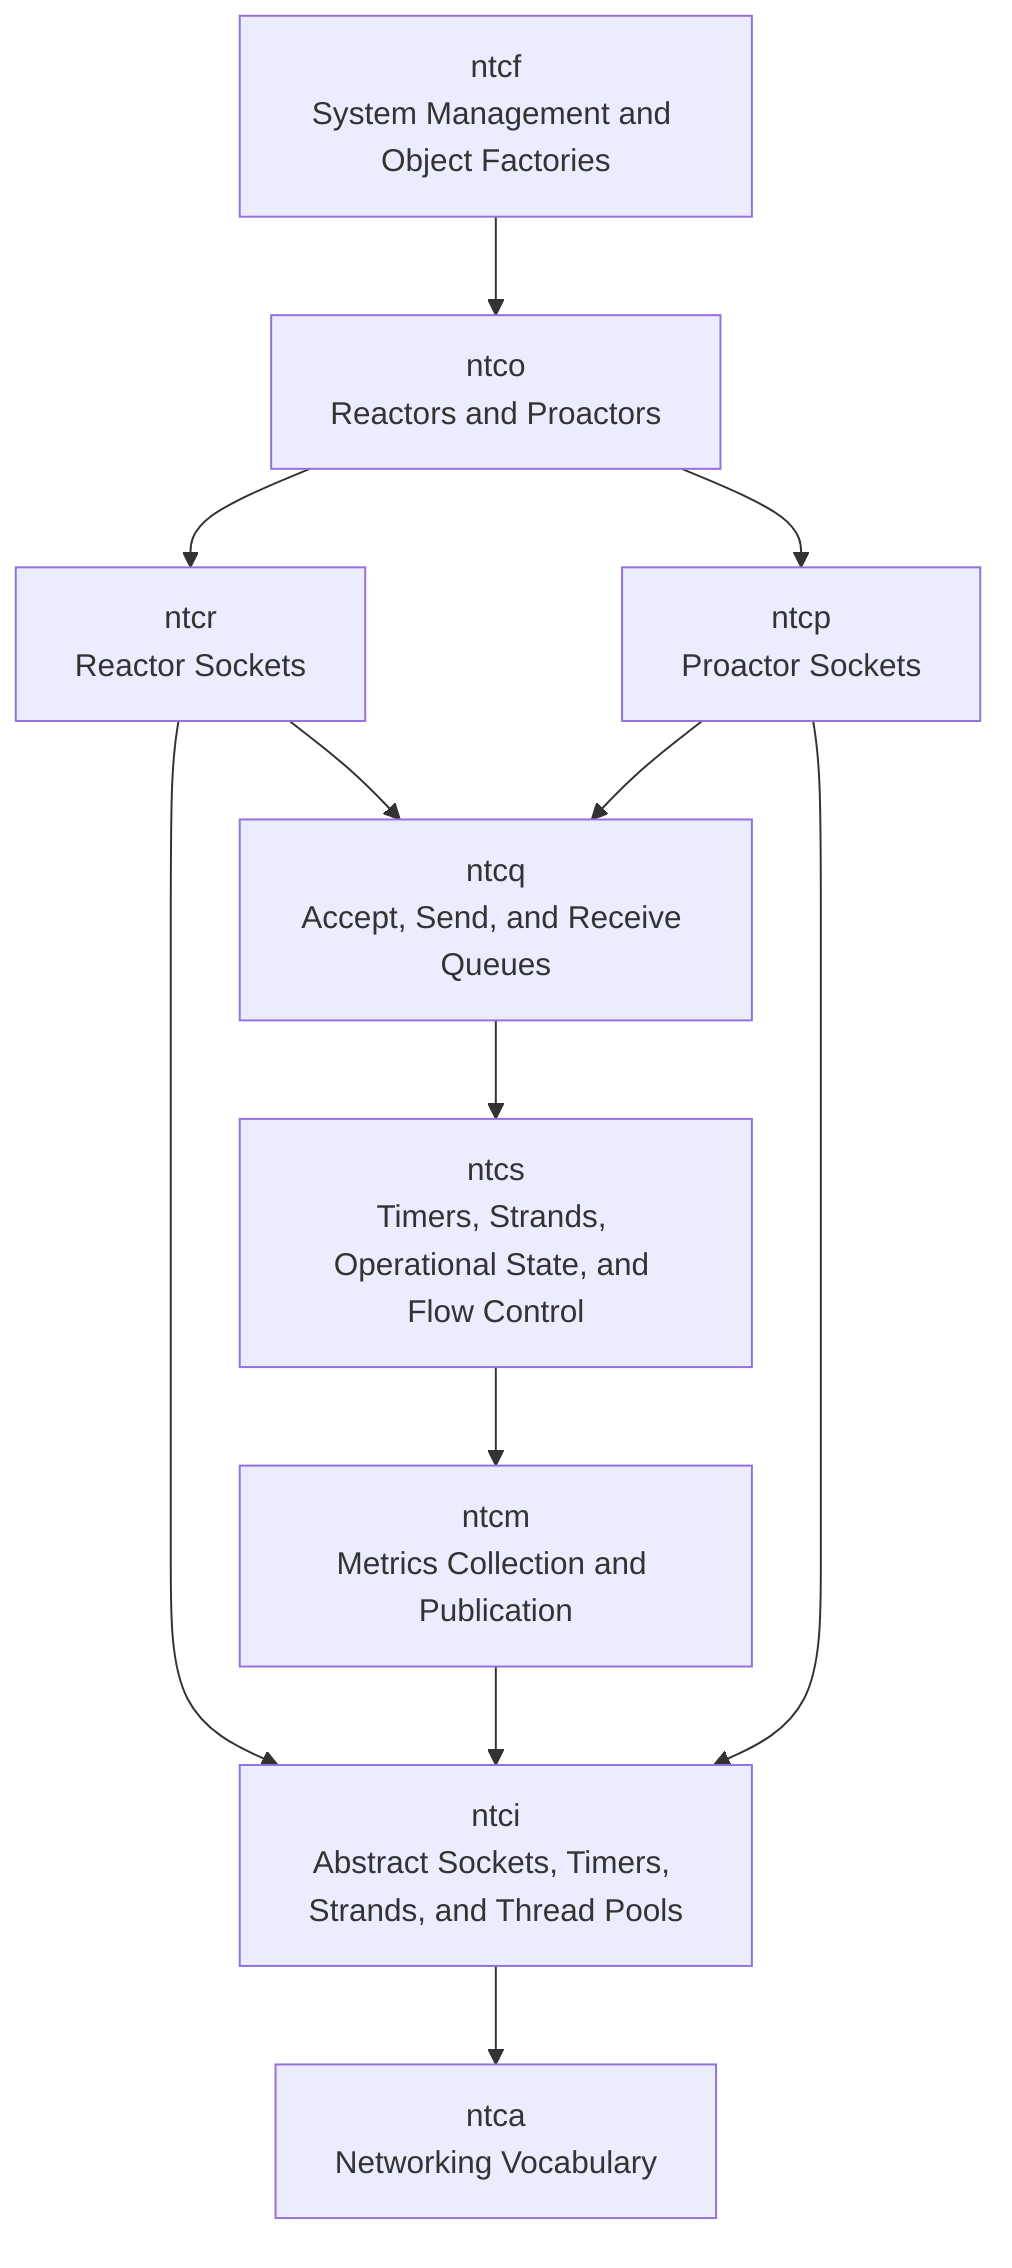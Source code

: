 graph TD;

    ntcf[ntcf<br>System Management and Object Factories];
    ntco[ntco<br>Reactors and Proactors];
    ntcr[ntcr<br>Reactor Sockets];
    ntcp[ntcp<br>Proactor Sockets];

    ntcq[ntcq<br>Accept, Send, and Receive Queues];

    ntcs[ntcs<br>Timers, Strands, Operational State, and Flow Control];

    ntcm[ntcm<br>Metrics Collection and Publication];

    ntci[ntci<br>Abstract Sockets, Timers, Strands, and Thread Pools];
    ntca[ntca<br>Networking Vocabulary];

    ntcf-->ntco;

    ntco-->ntcr;
    ntco-->ntcp;

    ntcp-->ntcq;
    ntcq-->ntcs;
    ntcs-->ntcm;
    ntcm-->ntci;

    ntcr-->ntci;
    ntcr-->ntcq;
    ntcp-->ntci;

    ntci-->ntca;
